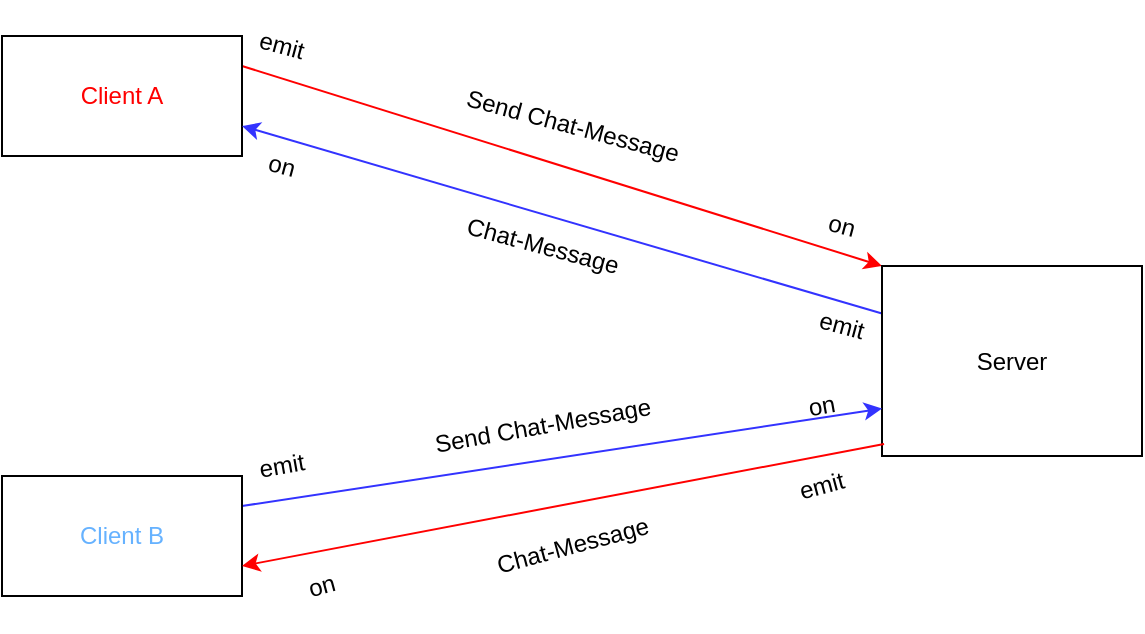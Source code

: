 <mxfile>
    <diagram id="f0lwpH8eblUXJrXMum4h" name="Page-1">
        <mxGraphModel dx="705" dy="567" grid="1" gridSize="10" guides="1" tooltips="1" connect="1" arrows="1" fold="1" page="1" pageScale="1" pageWidth="850" pageHeight="1100" math="0" shadow="0">
            <root>
                <mxCell id="0"/>
                <mxCell id="1" parent="0"/>
                <mxCell id="4" style="edgeStyle=none;html=1;exitX=1;exitY=0.25;exitDx=0;exitDy=0;entryX=0;entryY=0;entryDx=0;entryDy=0;strokeColor=#FF0000;" parent="1" source="2" target="3" edge="1">
                    <mxGeometry relative="1" as="geometry"/>
                </mxCell>
                <mxCell id="2" value="&lt;font color=&quot;#ff0000&quot;&gt;Client A&lt;/font&gt;" style="rounded=0;whiteSpace=wrap;html=1;" parent="1" vertex="1">
                    <mxGeometry x="50" y="220" width="120" height="60" as="geometry"/>
                </mxCell>
                <mxCell id="5" style="edgeStyle=none;html=1;exitX=0;exitY=0.25;exitDx=0;exitDy=0;entryX=1;entryY=0.75;entryDx=0;entryDy=0;strokeColor=#3333FF;" parent="1" source="3" target="2" edge="1">
                    <mxGeometry relative="1" as="geometry">
                        <mxPoint x="230" y="265" as="targetPoint"/>
                    </mxGeometry>
                </mxCell>
                <mxCell id="3" value="Server" style="rounded=0;whiteSpace=wrap;html=1;" parent="1" vertex="1">
                    <mxGeometry x="490" y="335" width="130" height="95" as="geometry"/>
                </mxCell>
                <mxCell id="6" value="Chat-Message" style="text;html=1;align=center;verticalAlign=middle;resizable=0;points=[];autosize=1;strokeColor=none;fillColor=none;rotation=15;" parent="1" vertex="1">
                    <mxGeometry x="270" y="310" width="100" height="30" as="geometry"/>
                </mxCell>
                <mxCell id="7" value="emit" style="text;html=1;strokeColor=none;fillColor=none;align=center;verticalAlign=middle;whiteSpace=wrap;rounded=0;rotation=15;" parent="1" vertex="1">
                    <mxGeometry x="440" y="350" width="60" height="30" as="geometry"/>
                </mxCell>
                <mxCell id="8" value="on" style="text;html=1;strokeColor=none;fillColor=none;align=center;verticalAlign=middle;whiteSpace=wrap;rounded=0;rotation=15;" parent="1" vertex="1">
                    <mxGeometry x="160" y="270" width="60" height="30" as="geometry"/>
                </mxCell>
                <mxCell id="9" value="Send Chat-Message" style="text;html=1;align=center;verticalAlign=middle;resizable=0;points=[];autosize=1;strokeColor=none;fillColor=none;rotation=15;" parent="1" vertex="1">
                    <mxGeometry x="270" y="250" width="130" height="30" as="geometry"/>
                </mxCell>
                <mxCell id="10" value="emit" style="text;html=1;strokeColor=none;fillColor=none;align=center;verticalAlign=middle;whiteSpace=wrap;rounded=0;rotation=15;" parent="1" vertex="1">
                    <mxGeometry x="160" y="210" width="60" height="30" as="geometry"/>
                </mxCell>
                <mxCell id="11" value="on" style="text;html=1;strokeColor=none;fillColor=none;align=center;verticalAlign=middle;whiteSpace=wrap;rounded=0;rotation=15;" parent="1" vertex="1">
                    <mxGeometry x="440" y="300" width="60" height="30" as="geometry"/>
                </mxCell>
                <mxCell id="12" style="edgeStyle=none;html=1;exitX=1;exitY=0.25;exitDx=0;exitDy=0;entryX=0;entryY=0.75;entryDx=0;entryDy=0;strokeColor=#3333FF;" parent="1" source="13" target="3" edge="1">
                    <mxGeometry relative="1" as="geometry">
                        <mxPoint x="480" y="375" as="targetPoint"/>
                    </mxGeometry>
                </mxCell>
                <mxCell id="13" value="&lt;font color=&quot;#66b2ff&quot;&gt;Client B&lt;/font&gt;" style="rounded=0;whiteSpace=wrap;html=1;" parent="1" vertex="1">
                    <mxGeometry x="50" y="440" width="120" height="60" as="geometry"/>
                </mxCell>
                <mxCell id="14" style="edgeStyle=none;html=1;exitX=0.008;exitY=0.937;exitDx=0;exitDy=0;entryX=1;entryY=0.75;entryDx=0;entryDy=0;exitPerimeter=0;strokeColor=#FF0000;" parent="1" source="3" target="13" edge="1">
                    <mxGeometry relative="1" as="geometry">
                        <mxPoint x="230" y="405" as="targetPoint"/>
                        <mxPoint x="480" y="405" as="sourcePoint"/>
                    </mxGeometry>
                </mxCell>
                <mxCell id="15" value="Chat-Message" style="text;html=1;align=center;verticalAlign=middle;resizable=0;points=[];autosize=1;strokeColor=none;fillColor=none;rotation=-15;" parent="1" vertex="1">
                    <mxGeometry x="285" y="460" width="100" height="30" as="geometry"/>
                </mxCell>
                <mxCell id="16" value="emit" style="text;html=1;strokeColor=none;fillColor=none;align=center;verticalAlign=middle;whiteSpace=wrap;rounded=0;rotation=-15;" parent="1" vertex="1">
                    <mxGeometry x="430" y="430" width="60" height="30" as="geometry"/>
                </mxCell>
                <mxCell id="17" value="on" style="text;html=1;strokeColor=none;fillColor=none;align=center;verticalAlign=middle;whiteSpace=wrap;rounded=0;rotation=-15;" parent="1" vertex="1">
                    <mxGeometry x="180" y="480" width="60" height="30" as="geometry"/>
                </mxCell>
                <mxCell id="18" value="Send Chat-Message" style="text;html=1;align=center;verticalAlign=middle;resizable=0;points=[];autosize=1;strokeColor=none;fillColor=none;rotation=-10;" parent="1" vertex="1">
                    <mxGeometry x="255" y="400" width="130" height="30" as="geometry"/>
                </mxCell>
                <mxCell id="19" value="emit" style="text;html=1;strokeColor=none;fillColor=none;align=center;verticalAlign=middle;whiteSpace=wrap;rounded=0;rotation=-10;" parent="1" vertex="1">
                    <mxGeometry x="160" y="420" width="60" height="30" as="geometry"/>
                </mxCell>
                <mxCell id="20" value="on" style="text;html=1;strokeColor=none;fillColor=none;align=center;verticalAlign=middle;whiteSpace=wrap;rounded=0;rotation=-10;" parent="1" vertex="1">
                    <mxGeometry x="430" y="390" width="60" height="30" as="geometry"/>
                </mxCell>
            </root>
        </mxGraphModel>
    </diagram>
</mxfile>